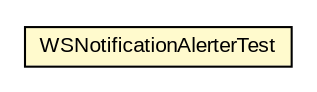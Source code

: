 #!/usr/local/bin/dot
#
# Class diagram 
# Generated by UMLGraph version R5_6-24-gf6e263 (http://www.umlgraph.org/)
#

digraph G {
	edge [fontname="arial",fontsize=10,labelfontname="arial",labelfontsize=10];
	node [fontname="arial",fontsize=10,shape=plaintext];
	nodesep=0.25;
	ranksep=0.5;
	// org.miloss.fgsms.sla.WSNotificationAlerterTest
	c2808 [label=<<table title="org.miloss.fgsms.sla.WSNotificationAlerterTest" border="0" cellborder="1" cellspacing="0" cellpadding="2" port="p" bgcolor="lemonChiffon" href="./WSNotificationAlerterTest.html">
		<tr><td><table border="0" cellspacing="0" cellpadding="1">
<tr><td align="center" balign="center"> WSNotificationAlerterTest </td></tr>
		</table></td></tr>
		</table>>, URL="./WSNotificationAlerterTest.html", fontname="arial", fontcolor="black", fontsize=10.0];
}

